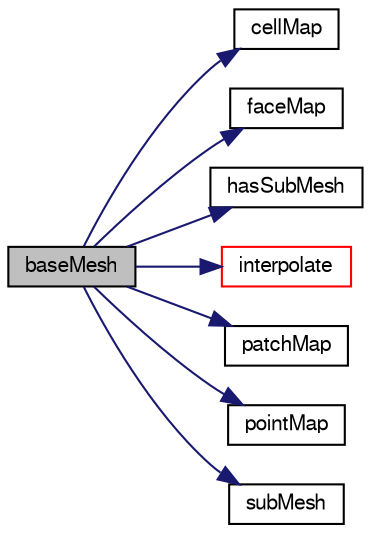 digraph "baseMesh"
{
  bgcolor="transparent";
  edge [fontname="FreeSans",fontsize="10",labelfontname="FreeSans",labelfontsize="10"];
  node [fontname="FreeSans",fontsize="10",shape=record];
  rankdir="LR";
  Node789 [label="baseMesh",height=0.2,width=0.4,color="black", fillcolor="grey75", style="filled", fontcolor="black"];
  Node789 -> Node790 [color="midnightblue",fontsize="10",style="solid",fontname="FreeSans"];
  Node790 [label="cellMap",height=0.2,width=0.4,color="black",URL="$a22790.html#aa3942ff9314208a66e6aa0cdcde4d530",tooltip="Return cell map. "];
  Node789 -> Node791 [color="midnightblue",fontsize="10",style="solid",fontname="FreeSans"];
  Node791 [label="faceMap",height=0.2,width=0.4,color="black",URL="$a22790.html#a14fa815e4326f6d2a9d1a356991d3e60",tooltip="Return face map. "];
  Node789 -> Node792 [color="midnightblue",fontsize="10",style="solid",fontname="FreeSans"];
  Node792 [label="hasSubMesh",height=0.2,width=0.4,color="black",URL="$a22790.html#a63a09fff8379f622a81facc19a8aebad",tooltip="Have subMesh? "];
  Node789 -> Node793 [color="midnightblue",fontsize="10",style="solid",fontname="FreeSans"];
  Node793 [label="interpolate",height=0.2,width=0.4,color="red",URL="$a22790.html#ab2b56c3ad77bae1b74dcfcb148e29073",tooltip="Map volume field. "];
  Node789 -> Node816 [color="midnightblue",fontsize="10",style="solid",fontname="FreeSans"];
  Node816 [label="patchMap",height=0.2,width=0.4,color="black",URL="$a22790.html#aa045efb1d5e259cfe47bb2167c642e18",tooltip="Return patch map. "];
  Node789 -> Node817 [color="midnightblue",fontsize="10",style="solid",fontname="FreeSans"];
  Node817 [label="pointMap",height=0.2,width=0.4,color="black",URL="$a22790.html#ab264ce96ca562afe4bfde91f11502eb9",tooltip="Return point map. "];
  Node789 -> Node818 [color="midnightblue",fontsize="10",style="solid",fontname="FreeSans"];
  Node818 [label="subMesh",height=0.2,width=0.4,color="black",URL="$a22790.html#a2c1fbfa502563d296bb4876e8afc8c00",tooltip="Return reference to subset mesh. "];
}
